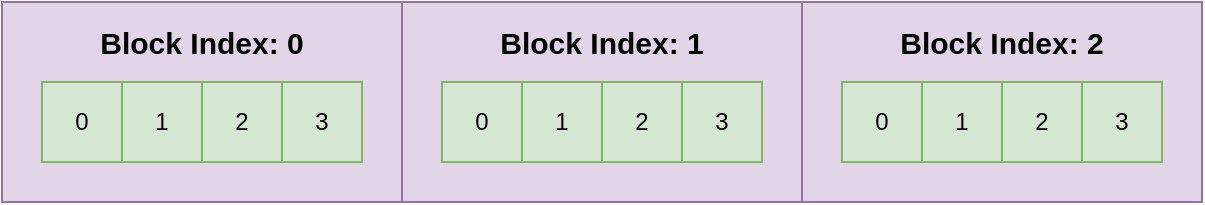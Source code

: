 <mxfile version="22.1.16" type="device" pages="4">
  <diagram id="oJ22q8Tk4nfC_N4XxOw8" name="一维线程">
    <mxGraphModel dx="1036" dy="615" grid="1" gridSize="10" guides="1" tooltips="1" connect="1" arrows="1" fold="1" page="1" pageScale="1" pageWidth="827" pageHeight="1169" math="0" shadow="0">
      <root>
        <mxCell id="0" />
        <mxCell id="1" parent="0" />
        <mxCell id="JLkhLpW_b3kCms5ns38A-5" value="" style="rounded=0;whiteSpace=wrap;html=1;fillColor=#e1d5e7;strokeColor=#9673a6;" parent="1" vertex="1">
          <mxGeometry x="100" y="160" width="200" height="100" as="geometry" />
        </mxCell>
        <mxCell id="JLkhLpW_b3kCms5ns38A-1" value="0" style="rounded=0;whiteSpace=wrap;html=1;fillColor=#d5e8d4;strokeColor=#82b366;" parent="1" vertex="1">
          <mxGeometry x="120" y="200" width="40" height="40" as="geometry" />
        </mxCell>
        <mxCell id="JLkhLpW_b3kCms5ns38A-2" value="1" style="rounded=0;whiteSpace=wrap;html=1;fillColor=#d5e8d4;strokeColor=#82b366;" parent="1" vertex="1">
          <mxGeometry x="160" y="200" width="40" height="40" as="geometry" />
        </mxCell>
        <mxCell id="JLkhLpW_b3kCms5ns38A-3" value="2" style="rounded=0;whiteSpace=wrap;html=1;fillColor=#d5e8d4;strokeColor=#82b366;" parent="1" vertex="1">
          <mxGeometry x="200" y="200" width="40" height="40" as="geometry" />
        </mxCell>
        <mxCell id="JLkhLpW_b3kCms5ns38A-4" value="3" style="rounded=0;whiteSpace=wrap;html=1;fillColor=#d5e8d4;strokeColor=#82b366;" parent="1" vertex="1">
          <mxGeometry x="240" y="200" width="40" height="40" as="geometry" />
        </mxCell>
        <mxCell id="JLkhLpW_b3kCms5ns38A-6" value="&lt;font style=&quot;font-size: 15px;&quot;&gt;&lt;b&gt;Block Index: 0&lt;/b&gt;&lt;/font&gt;" style="text;html=1;strokeColor=none;fillColor=none;align=center;verticalAlign=middle;whiteSpace=wrap;rounded=0;" parent="1" vertex="1">
          <mxGeometry x="100" y="160" width="200" height="40" as="geometry" />
        </mxCell>
        <mxCell id="JLkhLpW_b3kCms5ns38A-7" value="" style="rounded=0;whiteSpace=wrap;html=1;fillColor=#e1d5e7;strokeColor=#9673a6;" parent="1" vertex="1">
          <mxGeometry x="300" y="160" width="200" height="100" as="geometry" />
        </mxCell>
        <mxCell id="JLkhLpW_b3kCms5ns38A-8" value="0" style="rounded=0;whiteSpace=wrap;html=1;fillColor=#d5e8d4;strokeColor=#82b366;" parent="1" vertex="1">
          <mxGeometry x="320" y="200" width="40" height="40" as="geometry" />
        </mxCell>
        <mxCell id="JLkhLpW_b3kCms5ns38A-9" value="1" style="rounded=0;whiteSpace=wrap;html=1;fillColor=#d5e8d4;strokeColor=#82b366;" parent="1" vertex="1">
          <mxGeometry x="360" y="200" width="40" height="40" as="geometry" />
        </mxCell>
        <mxCell id="JLkhLpW_b3kCms5ns38A-10" value="2" style="rounded=0;whiteSpace=wrap;html=1;fillColor=#d5e8d4;strokeColor=#82b366;" parent="1" vertex="1">
          <mxGeometry x="400" y="200" width="40" height="40" as="geometry" />
        </mxCell>
        <mxCell id="JLkhLpW_b3kCms5ns38A-11" value="3" style="rounded=0;whiteSpace=wrap;html=1;fillColor=#d5e8d4;strokeColor=#82b366;" parent="1" vertex="1">
          <mxGeometry x="440" y="200" width="40" height="40" as="geometry" />
        </mxCell>
        <mxCell id="JLkhLpW_b3kCms5ns38A-12" value="&lt;font style=&quot;font-size: 15px;&quot;&gt;&lt;b&gt;Block Index: 1&lt;/b&gt;&lt;/font&gt;" style="text;html=1;strokeColor=none;fillColor=none;align=center;verticalAlign=middle;whiteSpace=wrap;rounded=0;" parent="1" vertex="1">
          <mxGeometry x="300" y="160" width="200" height="40" as="geometry" />
        </mxCell>
        <mxCell id="JLkhLpW_b3kCms5ns38A-13" value="" style="rounded=0;whiteSpace=wrap;html=1;fillColor=#e1d5e7;strokeColor=#9673a6;" parent="1" vertex="1">
          <mxGeometry x="500" y="160" width="200" height="100" as="geometry" />
        </mxCell>
        <mxCell id="JLkhLpW_b3kCms5ns38A-14" value="0" style="rounded=0;whiteSpace=wrap;html=1;fillColor=#d5e8d4;strokeColor=#82b366;" parent="1" vertex="1">
          <mxGeometry x="520" y="200" width="40" height="40" as="geometry" />
        </mxCell>
        <mxCell id="JLkhLpW_b3kCms5ns38A-15" value="1" style="rounded=0;whiteSpace=wrap;html=1;fillColor=#d5e8d4;strokeColor=#82b366;" parent="1" vertex="1">
          <mxGeometry x="560" y="200" width="40" height="40" as="geometry" />
        </mxCell>
        <mxCell id="JLkhLpW_b3kCms5ns38A-16" value="2" style="rounded=0;whiteSpace=wrap;html=1;fillColor=#d5e8d4;strokeColor=#82b366;" parent="1" vertex="1">
          <mxGeometry x="600" y="200" width="40" height="40" as="geometry" />
        </mxCell>
        <mxCell id="JLkhLpW_b3kCms5ns38A-17" value="3" style="rounded=0;whiteSpace=wrap;html=1;fillColor=#d5e8d4;strokeColor=#82b366;" parent="1" vertex="1">
          <mxGeometry x="640" y="200" width="40" height="40" as="geometry" />
        </mxCell>
        <mxCell id="JLkhLpW_b3kCms5ns38A-18" value="&lt;font style=&quot;font-size: 15px;&quot;&gt;&lt;b&gt;Block Index: 2&lt;/b&gt;&lt;/font&gt;" style="text;html=1;strokeColor=none;fillColor=none;align=center;verticalAlign=middle;whiteSpace=wrap;rounded=0;" parent="1" vertex="1">
          <mxGeometry x="500" y="160" width="200" height="40" as="geometry" />
        </mxCell>
      </root>
    </mxGraphModel>
  </diagram>
  <diagram name="二维线程" id="W0waNmXyzhUHbgSuzLne">
    <mxGraphModel dx="1036" dy="615" grid="1" gridSize="10" guides="1" tooltips="1" connect="1" arrows="1" fold="1" page="1" pageScale="1" pageWidth="827" pageHeight="1169" math="0" shadow="0">
      <root>
        <mxCell id="0" />
        <mxCell id="1" parent="0" />
        <mxCell id="5D7ktjM7iiwv5w3AojgJ-19" value="" style="rounded=0;whiteSpace=wrap;html=1;fillColor=#e1d5e7;strokeColor=#9673a6;" vertex="1" parent="1">
          <mxGeometry x="200" y="120" width="200" height="200" as="geometry" />
        </mxCell>
        <mxCell id="5D7ktjM7iiwv5w3AojgJ-8" value="(0, 0)" style="rounded=0;whiteSpace=wrap;html=1;fillColor=#d5e8d4;strokeColor=#82b366;" vertex="1" parent="1">
          <mxGeometry x="240" y="160" width="40" height="40" as="geometry" />
        </mxCell>
        <mxCell id="5D7ktjM7iiwv5w3AojgJ-9" value="(1, 0)" style="rounded=0;whiteSpace=wrap;html=1;fillColor=#d5e8d4;strokeColor=#82b366;" vertex="1" parent="1">
          <mxGeometry x="280" y="160" width="40" height="40" as="geometry" />
        </mxCell>
        <mxCell id="5D7ktjM7iiwv5w3AojgJ-12" value="(0, 1)" style="rounded=0;whiteSpace=wrap;html=1;fillColor=#d5e8d4;strokeColor=#82b366;" vertex="1" parent="1">
          <mxGeometry x="240" y="200" width="40" height="40" as="geometry" />
        </mxCell>
        <mxCell id="5D7ktjM7iiwv5w3AojgJ-13" value="(1, 1)" style="rounded=0;whiteSpace=wrap;html=1;fillColor=#d5e8d4;strokeColor=#82b366;" vertex="1" parent="1">
          <mxGeometry x="280" y="200" width="40" height="40" as="geometry" />
        </mxCell>
        <mxCell id="5D7ktjM7iiwv5w3AojgJ-14" value="(0, 2)" style="rounded=0;whiteSpace=wrap;html=1;fillColor=#d5e8d4;strokeColor=#82b366;" vertex="1" parent="1">
          <mxGeometry x="240" y="240" width="40" height="40" as="geometry" />
        </mxCell>
        <mxCell id="5D7ktjM7iiwv5w3AojgJ-15" value="(1, 2)" style="rounded=0;whiteSpace=wrap;html=1;fillColor=#d5e8d4;strokeColor=#82b366;" vertex="1" parent="1">
          <mxGeometry x="280" y="240" width="40" height="40" as="geometry" />
        </mxCell>
        <mxCell id="5D7ktjM7iiwv5w3AojgJ-16" value="(2, 0)" style="whiteSpace=wrap;html=1;aspect=fixed;fillColor=#d5e8d4;strokeColor=#82b366;" vertex="1" parent="1">
          <mxGeometry x="320" y="160" width="40" height="40" as="geometry" />
        </mxCell>
        <mxCell id="5D7ktjM7iiwv5w3AojgJ-17" value="(2, 1)" style="whiteSpace=wrap;html=1;aspect=fixed;fillColor=#d5e8d4;strokeColor=#82b366;" vertex="1" parent="1">
          <mxGeometry x="320" y="200" width="40" height="40" as="geometry" />
        </mxCell>
        <mxCell id="5D7ktjM7iiwv5w3AojgJ-18" value="(2, 2)" style="whiteSpace=wrap;html=1;aspect=fixed;fillColor=#d5e8d4;strokeColor=#82b366;" vertex="1" parent="1">
          <mxGeometry x="320" y="240" width="40" height="40" as="geometry" />
        </mxCell>
        <mxCell id="5D7ktjM7iiwv5w3AojgJ-51" value="&lt;b&gt;&lt;font style=&quot;font-size: 15px;&quot;&gt;Block Index: (0, 0)&lt;/font&gt;&lt;/b&gt;" style="text;html=1;strokeColor=none;fillColor=none;align=center;verticalAlign=middle;whiteSpace=wrap;rounded=0;" vertex="1" parent="1">
          <mxGeometry x="200" y="120" width="200" height="40" as="geometry" />
        </mxCell>
        <mxCell id="5D7ktjM7iiwv5w3AojgJ-52" value="" style="rounded=0;whiteSpace=wrap;html=1;fillColor=#e1d5e7;strokeColor=#9673a6;" vertex="1" parent="1">
          <mxGeometry x="400" y="120" width="200" height="200" as="geometry" />
        </mxCell>
        <mxCell id="5D7ktjM7iiwv5w3AojgJ-53" value="(0, 0)" style="rounded=0;whiteSpace=wrap;html=1;fillColor=#d5e8d4;strokeColor=#82b366;" vertex="1" parent="1">
          <mxGeometry x="440" y="160" width="40" height="40" as="geometry" />
        </mxCell>
        <mxCell id="5D7ktjM7iiwv5w3AojgJ-54" value="(1, 0)" style="rounded=0;whiteSpace=wrap;html=1;fillColor=#d5e8d4;strokeColor=#82b366;" vertex="1" parent="1">
          <mxGeometry x="480" y="160" width="40" height="40" as="geometry" />
        </mxCell>
        <mxCell id="5D7ktjM7iiwv5w3AojgJ-55" value="(0, 1)" style="rounded=0;whiteSpace=wrap;html=1;fillColor=#d5e8d4;strokeColor=#82b366;" vertex="1" parent="1">
          <mxGeometry x="440" y="200" width="40" height="40" as="geometry" />
        </mxCell>
        <mxCell id="5D7ktjM7iiwv5w3AojgJ-56" value="(1, 1)" style="rounded=0;whiteSpace=wrap;html=1;fillColor=#d5e8d4;strokeColor=#82b366;" vertex="1" parent="1">
          <mxGeometry x="480" y="200" width="40" height="40" as="geometry" />
        </mxCell>
        <mxCell id="5D7ktjM7iiwv5w3AojgJ-57" value="(0, 2)" style="rounded=0;whiteSpace=wrap;html=1;fillColor=#d5e8d4;strokeColor=#82b366;" vertex="1" parent="1">
          <mxGeometry x="440" y="240" width="40" height="40" as="geometry" />
        </mxCell>
        <mxCell id="5D7ktjM7iiwv5w3AojgJ-58" value="(1, 2)" style="rounded=0;whiteSpace=wrap;html=1;fillColor=#d5e8d4;strokeColor=#82b366;" vertex="1" parent="1">
          <mxGeometry x="480" y="240" width="40" height="40" as="geometry" />
        </mxCell>
        <mxCell id="5D7ktjM7iiwv5w3AojgJ-59" value="(2, 0)" style="whiteSpace=wrap;html=1;aspect=fixed;fillColor=#d5e8d4;strokeColor=#82b366;" vertex="1" parent="1">
          <mxGeometry x="520" y="160" width="40" height="40" as="geometry" />
        </mxCell>
        <mxCell id="5D7ktjM7iiwv5w3AojgJ-60" value="(2, 1)" style="whiteSpace=wrap;html=1;aspect=fixed;fillColor=#d5e8d4;strokeColor=#82b366;" vertex="1" parent="1">
          <mxGeometry x="520" y="200" width="40" height="40" as="geometry" />
        </mxCell>
        <mxCell id="5D7ktjM7iiwv5w3AojgJ-61" value="(2, 2)" style="whiteSpace=wrap;html=1;aspect=fixed;fillColor=#d5e8d4;strokeColor=#82b366;" vertex="1" parent="1">
          <mxGeometry x="520" y="240" width="40" height="40" as="geometry" />
        </mxCell>
        <mxCell id="5D7ktjM7iiwv5w3AojgJ-62" value="&lt;b&gt;&lt;font style=&quot;font-size: 15px;&quot;&gt;Block Index: (1, 0)&lt;/font&gt;&lt;/b&gt;" style="text;html=1;strokeColor=none;fillColor=none;align=center;verticalAlign=middle;whiteSpace=wrap;rounded=0;" vertex="1" parent="1">
          <mxGeometry x="400" y="120" width="200" height="40" as="geometry" />
        </mxCell>
        <mxCell id="5D7ktjM7iiwv5w3AojgJ-63" value="" style="rounded=0;whiteSpace=wrap;html=1;fillColor=#e1d5e7;strokeColor=#9673a6;" vertex="1" parent="1">
          <mxGeometry x="200" y="320" width="200" height="200" as="geometry" />
        </mxCell>
        <mxCell id="5D7ktjM7iiwv5w3AojgJ-64" value="(0, 0)" style="rounded=0;whiteSpace=wrap;html=1;fillColor=#d5e8d4;strokeColor=#82b366;" vertex="1" parent="1">
          <mxGeometry x="240" y="360" width="40" height="40" as="geometry" />
        </mxCell>
        <mxCell id="5D7ktjM7iiwv5w3AojgJ-65" value="(1, 0)" style="rounded=0;whiteSpace=wrap;html=1;fillColor=#d5e8d4;strokeColor=#82b366;" vertex="1" parent="1">
          <mxGeometry x="280" y="360" width="40" height="40" as="geometry" />
        </mxCell>
        <mxCell id="5D7ktjM7iiwv5w3AojgJ-66" value="(0, 1)" style="rounded=0;whiteSpace=wrap;html=1;fillColor=#d5e8d4;strokeColor=#82b366;" vertex="1" parent="1">
          <mxGeometry x="240" y="400" width="40" height="40" as="geometry" />
        </mxCell>
        <mxCell id="5D7ktjM7iiwv5w3AojgJ-67" value="(1, 1)" style="rounded=0;whiteSpace=wrap;html=1;fillColor=#d5e8d4;strokeColor=#82b366;" vertex="1" parent="1">
          <mxGeometry x="280" y="400" width="40" height="40" as="geometry" />
        </mxCell>
        <mxCell id="5D7ktjM7iiwv5w3AojgJ-68" value="(0, 2)" style="rounded=0;whiteSpace=wrap;html=1;fillColor=#d5e8d4;strokeColor=#82b366;" vertex="1" parent="1">
          <mxGeometry x="240" y="440" width="40" height="40" as="geometry" />
        </mxCell>
        <mxCell id="5D7ktjM7iiwv5w3AojgJ-69" value="(1, 2)" style="rounded=0;whiteSpace=wrap;html=1;fillColor=#d5e8d4;strokeColor=#82b366;" vertex="1" parent="1">
          <mxGeometry x="280" y="440" width="40" height="40" as="geometry" />
        </mxCell>
        <mxCell id="5D7ktjM7iiwv5w3AojgJ-70" value="(2, 0)" style="whiteSpace=wrap;html=1;aspect=fixed;fillColor=#d5e8d4;strokeColor=#82b366;" vertex="1" parent="1">
          <mxGeometry x="320" y="360" width="40" height="40" as="geometry" />
        </mxCell>
        <mxCell id="5D7ktjM7iiwv5w3AojgJ-71" value="(2, 1)" style="whiteSpace=wrap;html=1;aspect=fixed;fillColor=#d5e8d4;strokeColor=#82b366;" vertex="1" parent="1">
          <mxGeometry x="320" y="400" width="40" height="40" as="geometry" />
        </mxCell>
        <mxCell id="5D7ktjM7iiwv5w3AojgJ-72" value="(2, 2)" style="whiteSpace=wrap;html=1;aspect=fixed;fillColor=#d5e8d4;strokeColor=#82b366;" vertex="1" parent="1">
          <mxGeometry x="320" y="440" width="40" height="40" as="geometry" />
        </mxCell>
        <mxCell id="5D7ktjM7iiwv5w3AojgJ-73" value="&lt;b&gt;&lt;font style=&quot;font-size: 15px;&quot;&gt;Block Index: (0, 1)&lt;/font&gt;&lt;/b&gt;" style="text;html=1;strokeColor=none;fillColor=none;align=center;verticalAlign=middle;whiteSpace=wrap;rounded=0;" vertex="1" parent="1">
          <mxGeometry x="200" y="320" width="200" height="40" as="geometry" />
        </mxCell>
        <mxCell id="5D7ktjM7iiwv5w3AojgJ-74" value="" style="rounded=0;whiteSpace=wrap;html=1;fillColor=#e1d5e7;strokeColor=#9673a6;" vertex="1" parent="1">
          <mxGeometry x="400" y="320" width="200" height="200" as="geometry" />
        </mxCell>
        <mxCell id="5D7ktjM7iiwv5w3AojgJ-75" value="(0, 0)" style="rounded=0;whiteSpace=wrap;html=1;fillColor=#d5e8d4;strokeColor=#82b366;" vertex="1" parent="1">
          <mxGeometry x="440" y="360" width="40" height="40" as="geometry" />
        </mxCell>
        <mxCell id="5D7ktjM7iiwv5w3AojgJ-76" value="(1, 0)" style="rounded=0;whiteSpace=wrap;html=1;fillColor=#d5e8d4;strokeColor=#82b366;" vertex="1" parent="1">
          <mxGeometry x="480" y="360" width="40" height="40" as="geometry" />
        </mxCell>
        <mxCell id="5D7ktjM7iiwv5w3AojgJ-77" value="(0, 1)" style="rounded=0;whiteSpace=wrap;html=1;fillColor=#d5e8d4;strokeColor=#82b366;" vertex="1" parent="1">
          <mxGeometry x="440" y="400" width="40" height="40" as="geometry" />
        </mxCell>
        <mxCell id="5D7ktjM7iiwv5w3AojgJ-78" value="(1, 1)" style="rounded=0;whiteSpace=wrap;html=1;fillColor=#d5e8d4;strokeColor=#82b366;" vertex="1" parent="1">
          <mxGeometry x="480" y="400" width="40" height="40" as="geometry" />
        </mxCell>
        <mxCell id="5D7ktjM7iiwv5w3AojgJ-79" value="(0, 2)" style="rounded=0;whiteSpace=wrap;html=1;fillColor=#d5e8d4;strokeColor=#82b366;" vertex="1" parent="1">
          <mxGeometry x="440" y="440" width="40" height="40" as="geometry" />
        </mxCell>
        <mxCell id="5D7ktjM7iiwv5w3AojgJ-80" value="(1, 2)" style="rounded=0;whiteSpace=wrap;html=1;fillColor=#d5e8d4;strokeColor=#82b366;" vertex="1" parent="1">
          <mxGeometry x="480" y="440" width="40" height="40" as="geometry" />
        </mxCell>
        <mxCell id="5D7ktjM7iiwv5w3AojgJ-81" value="(2, 0)" style="whiteSpace=wrap;html=1;aspect=fixed;fillColor=#d5e8d4;strokeColor=#82b366;" vertex="1" parent="1">
          <mxGeometry x="520" y="360" width="40" height="40" as="geometry" />
        </mxCell>
        <mxCell id="5D7ktjM7iiwv5w3AojgJ-82" value="(2, 1)" style="whiteSpace=wrap;html=1;aspect=fixed;fillColor=#d5e8d4;strokeColor=#82b366;" vertex="1" parent="1">
          <mxGeometry x="520" y="400" width="40" height="40" as="geometry" />
        </mxCell>
        <mxCell id="5D7ktjM7iiwv5w3AojgJ-83" value="(2, 2)" style="whiteSpace=wrap;html=1;aspect=fixed;fillColor=#d5e8d4;strokeColor=#82b366;" vertex="1" parent="1">
          <mxGeometry x="520" y="440" width="40" height="40" as="geometry" />
        </mxCell>
        <mxCell id="5D7ktjM7iiwv5w3AojgJ-84" value="&lt;b&gt;&lt;font style=&quot;font-size: 15px;&quot;&gt;Block Index: (1, 1)&lt;/font&gt;&lt;/b&gt;" style="text;html=1;strokeColor=none;fillColor=none;align=center;verticalAlign=middle;whiteSpace=wrap;rounded=0;" vertex="1" parent="1">
          <mxGeometry x="400" y="320" width="200" height="40" as="geometry" />
        </mxCell>
      </root>
    </mxGraphModel>
  </diagram>
  <diagram id="jL2M4Hh1Jo3NzFTrZdnx" name="内存架构示意图">
    <mxGraphModel dx="1036" dy="615" grid="1" gridSize="10" guides="1" tooltips="1" connect="1" arrows="1" fold="1" page="1" pageScale="1" pageWidth="827" pageHeight="1169" math="0" shadow="0">
      <root>
        <mxCell id="0" />
        <mxCell id="1" parent="0" />
        <mxCell id="sXbiqdiDY0dJo3krtCJo-306" style="edgeStyle=orthogonalEdgeStyle;rounded=0;orthogonalLoop=1;jettySize=auto;html=1;exitX=0;exitY=0.25;exitDx=0;exitDy=0;entryX=1;entryY=0.5;entryDx=0;entryDy=0;" edge="1" parent="1">
          <mxGeometry relative="1" as="geometry">
            <mxPoint x="560" y="120" as="sourcePoint" />
            <mxPoint x="480" y="120" as="targetPoint" />
          </mxGeometry>
        </mxCell>
        <mxCell id="sXbiqdiDY0dJo3krtCJo-300" value="" style="rounded=0;whiteSpace=wrap;html=1;fillColor=#fff2cc;strokeColor=#d6b656;" vertex="1" parent="1">
          <mxGeometry x="560" y="40" width="240" height="400" as="geometry" />
        </mxCell>
        <mxCell id="sXbiqdiDY0dJo3krtCJo-305" style="edgeStyle=orthogonalEdgeStyle;rounded=0;orthogonalLoop=1;jettySize=auto;html=1;exitX=1;exitY=0.25;exitDx=0;exitDy=0;" edge="1" parent="1">
          <mxGeometry relative="1" as="geometry">
            <mxPoint x="320" y="119.43" as="sourcePoint" />
            <mxPoint x="400" y="119.43" as="targetPoint" />
          </mxGeometry>
        </mxCell>
        <mxCell id="sXbiqdiDY0dJo3krtCJo-121" value="" style="rounded=0;whiteSpace=wrap;html=1;fillColor=#fff2cc;strokeColor=#d6b656;" vertex="1" parent="1">
          <mxGeometry x="80" y="40" width="240" height="400" as="geometry" />
        </mxCell>
        <mxCell id="sXbiqdiDY0dJo3krtCJo-91" style="edgeStyle=orthogonalEdgeStyle;rounded=0;orthogonalLoop=1;jettySize=auto;html=1;exitX=0.25;exitY=0;exitDx=0;exitDy=0;entryX=0.25;entryY=1;entryDx=0;entryDy=0;" edge="1" parent="1" source="sXbiqdiDY0dJo3krtCJo-1" target="sXbiqdiDY0dJo3krtCJo-2">
          <mxGeometry relative="1" as="geometry" />
        </mxCell>
        <mxCell id="sXbiqdiDY0dJo3krtCJo-99" style="edgeStyle=orthogonalEdgeStyle;rounded=0;orthogonalLoop=1;jettySize=auto;html=1;exitX=0.25;exitY=1;exitDx=0;exitDy=0;entryX=0.25;entryY=0;entryDx=0;entryDy=0;" edge="1" parent="1" source="sXbiqdiDY0dJo3krtCJo-1" target="sXbiqdiDY0dJo3krtCJo-3">
          <mxGeometry relative="1" as="geometry" />
        </mxCell>
        <mxCell id="sXbiqdiDY0dJo3krtCJo-1" value="&lt;font style=&quot;font-size: 9px;&quot;&gt;线程&lt;br&gt;thread&lt;/font&gt;" style="rounded=0;whiteSpace=wrap;html=1;fillColor=#d5e8d4;strokeColor=#82b366;" vertex="1" parent="1">
          <mxGeometry x="230" y="120" width="60" height="40" as="geometry" />
        </mxCell>
        <mxCell id="sXbiqdiDY0dJo3krtCJo-90" style="edgeStyle=orthogonalEdgeStyle;rounded=0;orthogonalLoop=1;jettySize=auto;html=1;exitX=0.75;exitY=1;exitDx=0;exitDy=0;entryX=0.75;entryY=0;entryDx=0;entryDy=0;" edge="1" parent="1" source="sXbiqdiDY0dJo3krtCJo-2" target="sXbiqdiDY0dJo3krtCJo-1">
          <mxGeometry relative="1" as="geometry" />
        </mxCell>
        <mxCell id="sXbiqdiDY0dJo3krtCJo-2" value="&lt;font style=&quot;font-size: 9px;&quot;&gt;局部内存&lt;br&gt;local memory&lt;/font&gt;" style="rounded=1;whiteSpace=wrap;html=1;fillColor=#e1d5e7;strokeColor=#9673a6;" vertex="1" parent="1">
          <mxGeometry x="230" y="60" width="60" height="40" as="geometry" />
        </mxCell>
        <mxCell id="sXbiqdiDY0dJo3krtCJo-97" style="edgeStyle=orthogonalEdgeStyle;rounded=0;orthogonalLoop=1;jettySize=auto;html=1;exitX=0.75;exitY=0;exitDx=0;exitDy=0;entryX=0.75;entryY=1;entryDx=0;entryDy=0;" edge="1" parent="1" source="sXbiqdiDY0dJo3krtCJo-3" target="sXbiqdiDY0dJo3krtCJo-1">
          <mxGeometry relative="1" as="geometry" />
        </mxCell>
        <mxCell id="sXbiqdiDY0dJo3krtCJo-3" value="&lt;font style=&quot;font-size: 9px;&quot;&gt;寄存器内存&lt;br&gt;register&lt;/font&gt;" style="rounded=1;whiteSpace=wrap;html=1;fillColor=#e1d5e7;strokeColor=#9673a6;" vertex="1" parent="1">
          <mxGeometry x="230" y="180" width="60" height="40" as="geometry" />
        </mxCell>
        <mxCell id="sXbiqdiDY0dJo3krtCJo-114" style="rounded=0;orthogonalLoop=1;jettySize=auto;html=1;entryX=0;entryY=0.75;entryDx=0;entryDy=0;exitX=1;exitY=0.265;exitDx=0;exitDy=0;exitPerimeter=0;" edge="1" parent="1" source="sXbiqdiDY0dJo3krtCJo-85" target="sXbiqdiDY0dJo3krtCJo-1">
          <mxGeometry relative="1" as="geometry">
            <mxPoint x="160" y="150" as="sourcePoint" />
          </mxGeometry>
        </mxCell>
        <mxCell id="sXbiqdiDY0dJo3krtCJo-85" value="&lt;font style=&quot;font-size: 9px;&quot;&gt;共享内存&lt;br&gt;shared memory&lt;/font&gt;" style="rounded=1;whiteSpace=wrap;html=1;fillColor=#e1d5e7;strokeColor=#9673a6;" vertex="1" parent="1">
          <mxGeometry x="110" y="60" width="50" height="340" as="geometry" />
        </mxCell>
        <mxCell id="sXbiqdiDY0dJo3krtCJo-94" value="&lt;font style=&quot;font-size: 9px;&quot;&gt;read&lt;/font&gt;" style="text;html=1;strokeColor=none;fillColor=none;align=center;verticalAlign=middle;whiteSpace=wrap;rounded=0;" vertex="1" parent="1">
          <mxGeometry x="270" y="100" width="40" height="20" as="geometry" />
        </mxCell>
        <mxCell id="sXbiqdiDY0dJo3krtCJo-95" value="&lt;font style=&quot;font-size: 9px;&quot;&gt;write&lt;/font&gt;" style="text;html=1;strokeColor=none;fillColor=none;align=center;verticalAlign=middle;whiteSpace=wrap;rounded=0;" vertex="1" parent="1">
          <mxGeometry x="210" y="100" width="40" height="20" as="geometry" />
        </mxCell>
        <mxCell id="sXbiqdiDY0dJo3krtCJo-98" value="&lt;font style=&quot;font-size: 9px;&quot;&gt;read&lt;/font&gt;" style="text;html=1;strokeColor=none;fillColor=none;align=center;verticalAlign=middle;whiteSpace=wrap;rounded=0;" vertex="1" parent="1">
          <mxGeometry x="270" y="160" width="40" height="20" as="geometry" />
        </mxCell>
        <mxCell id="sXbiqdiDY0dJo3krtCJo-100" value="&lt;font style=&quot;font-size: 9px;&quot;&gt;write&lt;/font&gt;" style="text;html=1;strokeColor=none;fillColor=none;align=center;verticalAlign=middle;whiteSpace=wrap;rounded=0;" vertex="1" parent="1">
          <mxGeometry x="210" y="160" width="40" height="20" as="geometry" />
        </mxCell>
        <mxCell id="sXbiqdiDY0dJo3krtCJo-101" style="edgeStyle=orthogonalEdgeStyle;rounded=0;orthogonalLoop=1;jettySize=auto;html=1;exitX=0.25;exitY=0;exitDx=0;exitDy=0;entryX=0.25;entryY=1;entryDx=0;entryDy=0;" edge="1" parent="1" source="sXbiqdiDY0dJo3krtCJo-103" target="sXbiqdiDY0dJo3krtCJo-105">
          <mxGeometry relative="1" as="geometry" />
        </mxCell>
        <mxCell id="sXbiqdiDY0dJo3krtCJo-102" style="edgeStyle=orthogonalEdgeStyle;rounded=0;orthogonalLoop=1;jettySize=auto;html=1;exitX=0.25;exitY=1;exitDx=0;exitDy=0;entryX=0.25;entryY=0;entryDx=0;entryDy=0;" edge="1" parent="1" source="sXbiqdiDY0dJo3krtCJo-103" target="sXbiqdiDY0dJo3krtCJo-107">
          <mxGeometry relative="1" as="geometry" />
        </mxCell>
        <mxCell id="sXbiqdiDY0dJo3krtCJo-103" value="&lt;font style=&quot;font-size: 9px;&quot;&gt;线程&lt;br&gt;thread&lt;/font&gt;" style="rounded=0;whiteSpace=wrap;html=1;fillColor=#d5e8d4;strokeColor=#82b366;" vertex="1" parent="1">
          <mxGeometry x="230" y="300" width="60" height="40" as="geometry" />
        </mxCell>
        <mxCell id="sXbiqdiDY0dJo3krtCJo-104" style="edgeStyle=orthogonalEdgeStyle;rounded=0;orthogonalLoop=1;jettySize=auto;html=1;exitX=0.75;exitY=1;exitDx=0;exitDy=0;entryX=0.75;entryY=0;entryDx=0;entryDy=0;" edge="1" parent="1" source="sXbiqdiDY0dJo3krtCJo-105" target="sXbiqdiDY0dJo3krtCJo-103">
          <mxGeometry relative="1" as="geometry" />
        </mxCell>
        <mxCell id="sXbiqdiDY0dJo3krtCJo-105" value="&lt;font style=&quot;font-size: 9px;&quot;&gt;局部内存&lt;br&gt;local memory&lt;/font&gt;" style="rounded=1;whiteSpace=wrap;html=1;fillColor=#e1d5e7;strokeColor=#9673a6;" vertex="1" parent="1">
          <mxGeometry x="230" y="240" width="60" height="40" as="geometry" />
        </mxCell>
        <mxCell id="sXbiqdiDY0dJo3krtCJo-106" style="edgeStyle=orthogonalEdgeStyle;rounded=0;orthogonalLoop=1;jettySize=auto;html=1;exitX=0.75;exitY=0;exitDx=0;exitDy=0;entryX=0.75;entryY=1;entryDx=0;entryDy=0;" edge="1" parent="1" source="sXbiqdiDY0dJo3krtCJo-107" target="sXbiqdiDY0dJo3krtCJo-103">
          <mxGeometry relative="1" as="geometry" />
        </mxCell>
        <mxCell id="sXbiqdiDY0dJo3krtCJo-107" value="&lt;font style=&quot;font-size: 9px;&quot;&gt;寄存器内存&lt;br&gt;register&lt;/font&gt;" style="rounded=1;whiteSpace=wrap;html=1;fillColor=#e1d5e7;strokeColor=#9673a6;" vertex="1" parent="1">
          <mxGeometry x="230" y="360" width="60" height="40" as="geometry" />
        </mxCell>
        <mxCell id="sXbiqdiDY0dJo3krtCJo-108" value="&lt;font style=&quot;font-size: 9px;&quot;&gt;read&lt;/font&gt;" style="text;html=1;strokeColor=none;fillColor=none;align=center;verticalAlign=middle;whiteSpace=wrap;rounded=0;" vertex="1" parent="1">
          <mxGeometry x="270" y="280" width="40" height="20" as="geometry" />
        </mxCell>
        <mxCell id="sXbiqdiDY0dJo3krtCJo-109" value="&lt;font style=&quot;font-size: 9px;&quot;&gt;write&lt;/font&gt;" style="text;html=1;strokeColor=none;fillColor=none;align=center;verticalAlign=middle;whiteSpace=wrap;rounded=0;" vertex="1" parent="1">
          <mxGeometry x="210" y="280" width="40" height="20" as="geometry" />
        </mxCell>
        <mxCell id="sXbiqdiDY0dJo3krtCJo-110" value="&lt;font style=&quot;font-size: 9px;&quot;&gt;read&lt;/font&gt;" style="text;html=1;strokeColor=none;fillColor=none;align=center;verticalAlign=middle;whiteSpace=wrap;rounded=0;" vertex="1" parent="1">
          <mxGeometry x="270" y="340" width="40" height="20" as="geometry" />
        </mxCell>
        <mxCell id="sXbiqdiDY0dJo3krtCJo-111" value="&lt;font style=&quot;font-size: 9px;&quot;&gt;write&lt;/font&gt;" style="text;html=1;strokeColor=none;fillColor=none;align=center;verticalAlign=middle;whiteSpace=wrap;rounded=0;" vertex="1" parent="1">
          <mxGeometry x="210" y="340" width="40" height="20" as="geometry" />
        </mxCell>
        <mxCell id="sXbiqdiDY0dJo3krtCJo-113" style="rounded=0;orthogonalLoop=1;jettySize=auto;html=1;exitX=0;exitY=0.25;exitDx=0;exitDy=0;entryX=1.015;entryY=0.204;entryDx=0;entryDy=0;entryPerimeter=0;" edge="1" parent="1" source="sXbiqdiDY0dJo3krtCJo-1" target="sXbiqdiDY0dJo3krtCJo-85">
          <mxGeometry relative="1" as="geometry" />
        </mxCell>
        <mxCell id="sXbiqdiDY0dJo3krtCJo-115" value="&lt;font style=&quot;font-size: 9px;&quot;&gt;read&lt;/font&gt;" style="text;html=1;strokeColor=none;fillColor=none;align=center;verticalAlign=middle;whiteSpace=wrap;rounded=0;" vertex="1" parent="1">
          <mxGeometry x="170" y="143" width="40" height="20" as="geometry" />
        </mxCell>
        <mxCell id="sXbiqdiDY0dJo3krtCJo-116" value="&lt;font style=&quot;font-size: 9px;&quot;&gt;write&lt;/font&gt;" style="text;html=1;strokeColor=none;fillColor=none;align=center;verticalAlign=middle;whiteSpace=wrap;rounded=0;" vertex="1" parent="1">
          <mxGeometry x="170" y="114" width="40" height="20" as="geometry" />
        </mxCell>
        <mxCell id="sXbiqdiDY0dJo3krtCJo-117" style="rounded=0;orthogonalLoop=1;jettySize=auto;html=1;entryX=0;entryY=0.75;entryDx=0;entryDy=0;exitX=1;exitY=0.265;exitDx=0;exitDy=0;exitPerimeter=0;" edge="1" parent="1">
          <mxGeometry relative="1" as="geometry">
            <mxPoint x="160" y="327" as="sourcePoint" />
            <mxPoint x="230" y="327" as="targetPoint" />
          </mxGeometry>
        </mxCell>
        <mxCell id="sXbiqdiDY0dJo3krtCJo-118" style="rounded=0;orthogonalLoop=1;jettySize=auto;html=1;exitX=0;exitY=0.25;exitDx=0;exitDy=0;entryX=1.015;entryY=0.204;entryDx=0;entryDy=0;entryPerimeter=0;" edge="1" parent="1">
          <mxGeometry relative="1" as="geometry">
            <mxPoint x="230" y="307" as="sourcePoint" />
            <mxPoint x="161" y="306" as="targetPoint" />
          </mxGeometry>
        </mxCell>
        <mxCell id="sXbiqdiDY0dJo3krtCJo-119" value="&lt;font style=&quot;font-size: 9px;&quot;&gt;read&lt;/font&gt;" style="text;html=1;strokeColor=none;fillColor=none;align=center;verticalAlign=middle;whiteSpace=wrap;rounded=0;" vertex="1" parent="1">
          <mxGeometry x="170" y="320" width="40" height="20" as="geometry" />
        </mxCell>
        <mxCell id="sXbiqdiDY0dJo3krtCJo-120" value="&lt;font style=&quot;font-size: 9px;&quot;&gt;write&lt;/font&gt;" style="text;html=1;strokeColor=none;fillColor=none;align=center;verticalAlign=middle;whiteSpace=wrap;rounded=0;" vertex="1" parent="1">
          <mxGeometry x="170" y="291" width="40" height="20" as="geometry" />
        </mxCell>
        <mxCell id="sXbiqdiDY0dJo3krtCJo-122" value="&lt;font style=&quot;font-size: 9px;&quot;&gt;线程块&lt;br&gt;block&lt;/font&gt;" style="text;html=1;strokeColor=none;fillColor=none;align=center;verticalAlign=middle;whiteSpace=wrap;rounded=0;" vertex="1" parent="1">
          <mxGeometry x="80" y="410" width="60" height="30" as="geometry" />
        </mxCell>
        <mxCell id="sXbiqdiDY0dJo3krtCJo-199" value="&lt;font style=&quot;font-size: 9px;&quot;&gt;全局内存&lt;br&gt;global memory&lt;/font&gt;" style="rounded=1;whiteSpace=wrap;html=1;fillColor=#e1d5e7;strokeColor=#9673a6;" vertex="1" parent="1">
          <mxGeometry x="400" y="80" width="80" height="120" as="geometry" />
        </mxCell>
        <mxCell id="sXbiqdiDY0dJo3krtCJo-283" style="edgeStyle=orthogonalEdgeStyle;rounded=0;orthogonalLoop=1;jettySize=auto;html=1;exitX=0.75;exitY=0;exitDx=0;exitDy=0;entryX=0.75;entryY=1;entryDx=0;entryDy=0;" edge="1" parent="1" source="sXbiqdiDY0dJo3krtCJo-275" target="sXbiqdiDY0dJo3krtCJo-277">
          <mxGeometry relative="1" as="geometry" />
        </mxCell>
        <mxCell id="sXbiqdiDY0dJo3krtCJo-285" style="edgeStyle=orthogonalEdgeStyle;rounded=0;orthogonalLoop=1;jettySize=auto;html=1;exitX=0.75;exitY=1;exitDx=0;exitDy=0;entryX=0.75;entryY=0;entryDx=0;entryDy=0;" edge="1" parent="1" source="sXbiqdiDY0dJo3krtCJo-275" target="sXbiqdiDY0dJo3krtCJo-278">
          <mxGeometry relative="1" as="geometry" />
        </mxCell>
        <mxCell id="sXbiqdiDY0dJo3krtCJo-275" value="&lt;font style=&quot;font-size: 9px;&quot;&gt;线程&lt;br&gt;thread&lt;/font&gt;" style="rounded=0;whiteSpace=wrap;html=1;fillColor=#d5e8d4;strokeColor=#82b366;" vertex="1" parent="1">
          <mxGeometry x="590" y="120" width="60" height="40" as="geometry" />
        </mxCell>
        <mxCell id="sXbiqdiDY0dJo3krtCJo-287" style="edgeStyle=orthogonalEdgeStyle;rounded=0;orthogonalLoop=1;jettySize=auto;html=1;exitX=0.75;exitY=0;exitDx=0;exitDy=0;entryX=0.75;entryY=1;entryDx=0;entryDy=0;" edge="1" parent="1" source="sXbiqdiDY0dJo3krtCJo-276" target="sXbiqdiDY0dJo3krtCJo-279">
          <mxGeometry relative="1" as="geometry" />
        </mxCell>
        <mxCell id="sXbiqdiDY0dJo3krtCJo-289" style="edgeStyle=orthogonalEdgeStyle;rounded=0;orthogonalLoop=1;jettySize=auto;html=1;exitX=0.75;exitY=1;exitDx=0;exitDy=0;entryX=0.75;entryY=0;entryDx=0;entryDy=0;" edge="1" parent="1" source="sXbiqdiDY0dJo3krtCJo-276" target="sXbiqdiDY0dJo3krtCJo-280">
          <mxGeometry relative="1" as="geometry" />
        </mxCell>
        <mxCell id="sXbiqdiDY0dJo3krtCJo-276" value="&lt;font style=&quot;font-size: 9px;&quot;&gt;线程&lt;br&gt;thread&lt;/font&gt;" style="rounded=0;whiteSpace=wrap;html=1;fillColor=#d5e8d4;strokeColor=#82b366;" vertex="1" parent="1">
          <mxGeometry x="590" y="300" width="60" height="40" as="geometry" />
        </mxCell>
        <mxCell id="sXbiqdiDY0dJo3krtCJo-282" style="edgeStyle=orthogonalEdgeStyle;rounded=0;orthogonalLoop=1;jettySize=auto;html=1;exitX=0.25;exitY=1;exitDx=0;exitDy=0;entryX=0.25;entryY=0;entryDx=0;entryDy=0;" edge="1" parent="1" source="sXbiqdiDY0dJo3krtCJo-277" target="sXbiqdiDY0dJo3krtCJo-275">
          <mxGeometry relative="1" as="geometry" />
        </mxCell>
        <mxCell id="sXbiqdiDY0dJo3krtCJo-277" value="&lt;font style=&quot;font-size: 9px;&quot;&gt;局部内存&lt;br&gt;local memory&lt;/font&gt;" style="rounded=1;whiteSpace=wrap;html=1;fillColor=#e1d5e7;strokeColor=#9673a6;" vertex="1" parent="1">
          <mxGeometry x="590" y="60" width="60" height="40" as="geometry" />
        </mxCell>
        <mxCell id="sXbiqdiDY0dJo3krtCJo-284" style="edgeStyle=orthogonalEdgeStyle;rounded=0;orthogonalLoop=1;jettySize=auto;html=1;exitX=0.25;exitY=0;exitDx=0;exitDy=0;entryX=0.25;entryY=1;entryDx=0;entryDy=0;" edge="1" parent="1" source="sXbiqdiDY0dJo3krtCJo-278" target="sXbiqdiDY0dJo3krtCJo-275">
          <mxGeometry relative="1" as="geometry" />
        </mxCell>
        <mxCell id="sXbiqdiDY0dJo3krtCJo-278" value="&lt;font style=&quot;font-size: 9px;&quot;&gt;寄存器内存&lt;br&gt;register&lt;/font&gt;" style="rounded=1;whiteSpace=wrap;html=1;fillColor=#e1d5e7;strokeColor=#9673a6;" vertex="1" parent="1">
          <mxGeometry x="590" y="180" width="60" height="40" as="geometry" />
        </mxCell>
        <mxCell id="sXbiqdiDY0dJo3krtCJo-286" style="edgeStyle=orthogonalEdgeStyle;rounded=0;orthogonalLoop=1;jettySize=auto;html=1;exitX=0.25;exitY=1;exitDx=0;exitDy=0;entryX=0.25;entryY=0;entryDx=0;entryDy=0;" edge="1" parent="1" source="sXbiqdiDY0dJo3krtCJo-279" target="sXbiqdiDY0dJo3krtCJo-276">
          <mxGeometry relative="1" as="geometry" />
        </mxCell>
        <mxCell id="sXbiqdiDY0dJo3krtCJo-279" value="&lt;font style=&quot;font-size: 9px;&quot;&gt;局部内存&lt;br&gt;local memory&lt;/font&gt;" style="rounded=1;whiteSpace=wrap;html=1;fillColor=#e1d5e7;strokeColor=#9673a6;" vertex="1" parent="1">
          <mxGeometry x="590" y="240" width="60" height="40" as="geometry" />
        </mxCell>
        <mxCell id="sXbiqdiDY0dJo3krtCJo-288" style="edgeStyle=orthogonalEdgeStyle;rounded=0;orthogonalLoop=1;jettySize=auto;html=1;exitX=0.25;exitY=0;exitDx=0;exitDy=0;entryX=0.25;entryY=1;entryDx=0;entryDy=0;" edge="1" parent="1" source="sXbiqdiDY0dJo3krtCJo-280" target="sXbiqdiDY0dJo3krtCJo-276">
          <mxGeometry relative="1" as="geometry" />
        </mxCell>
        <mxCell id="sXbiqdiDY0dJo3krtCJo-280" value="&lt;font style=&quot;font-size: 9px;&quot;&gt;寄存器内存&lt;br&gt;register&lt;/font&gt;" style="rounded=1;whiteSpace=wrap;html=1;fillColor=#e1d5e7;strokeColor=#9673a6;" vertex="1" parent="1">
          <mxGeometry x="590" y="360" width="60" height="40" as="geometry" />
        </mxCell>
        <mxCell id="sXbiqdiDY0dJo3krtCJo-281" value="&lt;font style=&quot;font-size: 9px;&quot;&gt;共享内存&lt;br&gt;shared memory&lt;/font&gt;" style="rounded=1;whiteSpace=wrap;html=1;fillColor=#e1d5e7;strokeColor=#9673a6;" vertex="1" parent="1">
          <mxGeometry x="720" y="60" width="50" height="340" as="geometry" />
        </mxCell>
        <mxCell id="sXbiqdiDY0dJo3krtCJo-290" style="rounded=0;orthogonalLoop=1;jettySize=auto;html=1;exitX=1;exitY=0.25;exitDx=0;exitDy=0;entryX=0;entryY=0.206;entryDx=0;entryDy=0;entryPerimeter=0;" edge="1" parent="1" source="sXbiqdiDY0dJo3krtCJo-275" target="sXbiqdiDY0dJo3krtCJo-281">
          <mxGeometry relative="1" as="geometry" />
        </mxCell>
        <mxCell id="sXbiqdiDY0dJo3krtCJo-293" style="rounded=0;orthogonalLoop=1;jettySize=auto;html=1;entryX=1;entryY=0.75;entryDx=0;entryDy=0;" edge="1" parent="1">
          <mxGeometry relative="1" as="geometry">
            <mxPoint x="720" y="150" as="sourcePoint" />
            <mxPoint x="650" y="150" as="targetPoint" />
          </mxGeometry>
        </mxCell>
        <mxCell id="sXbiqdiDY0dJo3krtCJo-294" style="rounded=0;orthogonalLoop=1;jettySize=auto;html=1;exitX=1;exitY=0.25;exitDx=0;exitDy=0;entryX=0;entryY=0.206;entryDx=0;entryDy=0;entryPerimeter=0;" edge="1" parent="1">
          <mxGeometry relative="1" as="geometry">
            <mxPoint x="650" y="309.57" as="sourcePoint" />
            <mxPoint x="720" y="309.57" as="targetPoint" />
          </mxGeometry>
        </mxCell>
        <mxCell id="sXbiqdiDY0dJo3krtCJo-295" style="rounded=0;orthogonalLoop=1;jettySize=auto;html=1;entryX=1;entryY=0.75;entryDx=0;entryDy=0;" edge="1" parent="1">
          <mxGeometry relative="1" as="geometry">
            <mxPoint x="720" y="329.57" as="sourcePoint" />
            <mxPoint x="650" y="329.57" as="targetPoint" />
          </mxGeometry>
        </mxCell>
        <mxCell id="sXbiqdiDY0dJo3krtCJo-301" value="&lt;font style=&quot;font-size: 9px;&quot;&gt;常量内存&lt;br&gt;constant memory&lt;br&gt;纹理内存&lt;br&gt;texture memory&lt;br&gt;&lt;/font&gt;" style="rounded=1;whiteSpace=wrap;html=1;fillColor=#e1d5e7;strokeColor=#9673a6;" vertex="1" parent="1">
          <mxGeometry x="400" y="260" width="80" height="120" as="geometry" />
        </mxCell>
        <mxCell id="sXbiqdiDY0dJo3krtCJo-307" value="" style="endArrow=classic;html=1;rounded=0;entryX=0.998;entryY=0.298;entryDx=0;entryDy=0;entryPerimeter=0;" edge="1" parent="1" target="sXbiqdiDY0dJo3krtCJo-121">
          <mxGeometry width="50" height="50" relative="1" as="geometry">
            <mxPoint x="400" y="159" as="sourcePoint" />
            <mxPoint x="380" y="150" as="targetPoint" />
          </mxGeometry>
        </mxCell>
        <mxCell id="sXbiqdiDY0dJo3krtCJo-308" value="" style="endArrow=classic;html=1;rounded=0;exitX=0.991;exitY=0.666;exitDx=0;exitDy=0;exitPerimeter=0;entryX=-0.001;entryY=0.301;entryDx=0;entryDy=0;entryPerimeter=0;" edge="1" parent="1" source="sXbiqdiDY0dJo3krtCJo-199" target="sXbiqdiDY0dJo3krtCJo-300">
          <mxGeometry width="50" height="50" relative="1" as="geometry">
            <mxPoint x="480" y="240" as="sourcePoint" />
            <mxPoint x="560" y="170" as="targetPoint" />
          </mxGeometry>
        </mxCell>
        <mxCell id="sXbiqdiDY0dJo3krtCJo-309" value="" style="endArrow=classic;html=1;rounded=0;exitX=0;exitY=0.5;exitDx=0;exitDy=0;" edge="1" parent="1" source="sXbiqdiDY0dJo3krtCJo-301">
          <mxGeometry width="50" height="50" relative="1" as="geometry">
            <mxPoint x="320" y="320" as="sourcePoint" />
            <mxPoint x="320" y="320" as="targetPoint" />
          </mxGeometry>
        </mxCell>
        <mxCell id="sXbiqdiDY0dJo3krtCJo-310" value="" style="endArrow=classic;html=1;rounded=0;" edge="1" parent="1">
          <mxGeometry width="50" height="50" relative="1" as="geometry">
            <mxPoint x="480" y="320" as="sourcePoint" />
            <mxPoint x="560" y="320" as="targetPoint" />
          </mxGeometry>
        </mxCell>
        <mxCell id="sXbiqdiDY0dJo3krtCJo-311" value="&lt;font style=&quot;font-size: 9px;&quot;&gt;write&lt;/font&gt;" style="text;html=1;strokeColor=none;fillColor=none;align=center;verticalAlign=middle;whiteSpace=wrap;rounded=0;" vertex="1" parent="1">
          <mxGeometry x="340" y="103" width="40" height="20" as="geometry" />
        </mxCell>
        <mxCell id="sXbiqdiDY0dJo3krtCJo-312" value="&lt;font style=&quot;font-size: 9px;&quot;&gt;write&lt;/font&gt;" style="text;html=1;strokeColor=none;fillColor=none;align=center;verticalAlign=middle;whiteSpace=wrap;rounded=0;" vertex="1" parent="1">
          <mxGeometry x="500" y="103" width="40" height="20" as="geometry" />
        </mxCell>
        <mxCell id="sXbiqdiDY0dJo3krtCJo-314" value="&lt;font style=&quot;font-size: 9px;&quot;&gt;read&lt;/font&gt;" style="text;html=1;strokeColor=none;fillColor=none;align=center;verticalAlign=middle;whiteSpace=wrap;rounded=0;" vertex="1" parent="1">
          <mxGeometry x="340" y="153" width="40" height="20" as="geometry" />
        </mxCell>
        <mxCell id="sXbiqdiDY0dJo3krtCJo-315" value="&lt;font style=&quot;font-size: 9px;&quot;&gt;read&lt;/font&gt;" style="text;html=1;strokeColor=none;fillColor=none;align=center;verticalAlign=middle;whiteSpace=wrap;rounded=0;" vertex="1" parent="1">
          <mxGeometry x="500" y="154" width="40" height="20" as="geometry" />
        </mxCell>
        <mxCell id="sXbiqdiDY0dJo3krtCJo-317" value="&lt;font style=&quot;font-size: 9px;&quot;&gt;read&lt;/font&gt;" style="text;html=1;strokeColor=none;fillColor=none;align=center;verticalAlign=middle;whiteSpace=wrap;rounded=0;" vertex="1" parent="1">
          <mxGeometry x="500" y="314" width="40" height="20" as="geometry" />
        </mxCell>
        <mxCell id="sXbiqdiDY0dJo3krtCJo-318" value="&lt;font style=&quot;font-size: 9px;&quot;&gt;read&lt;/font&gt;" style="text;html=1;strokeColor=none;fillColor=none;align=center;verticalAlign=middle;whiteSpace=wrap;rounded=0;" vertex="1" parent="1">
          <mxGeometry x="340" y="313" width="40" height="20" as="geometry" />
        </mxCell>
        <mxCell id="sXbiqdiDY0dJo3krtCJo-319" value="&lt;font style=&quot;font-size: 9px;&quot;&gt;线程块&lt;br&gt;block&lt;/font&gt;" style="text;html=1;strokeColor=none;fillColor=none;align=center;verticalAlign=middle;whiteSpace=wrap;rounded=0;" vertex="1" parent="1">
          <mxGeometry x="740" y="410" width="60" height="30" as="geometry" />
        </mxCell>
        <mxCell id="sXbiqdiDY0dJo3krtCJo-320" value="&lt;font style=&quot;font-size: 9px;&quot;&gt;read&lt;/font&gt;" style="text;html=1;strokeColor=none;fillColor=none;align=center;verticalAlign=middle;whiteSpace=wrap;rounded=0;" vertex="1" parent="1">
          <mxGeometry x="570" y="100" width="40" height="20" as="geometry" />
        </mxCell>
        <mxCell id="sXbiqdiDY0dJo3krtCJo-321" value="&lt;font style=&quot;font-size: 9px;&quot;&gt;read&lt;/font&gt;" style="text;html=1;strokeColor=none;fillColor=none;align=center;verticalAlign=middle;whiteSpace=wrap;rounded=0;" vertex="1" parent="1">
          <mxGeometry x="570" y="160" width="40" height="20" as="geometry" />
        </mxCell>
        <mxCell id="sXbiqdiDY0dJo3krtCJo-322" value="&lt;font style=&quot;font-size: 9px;&quot;&gt;read&lt;/font&gt;" style="text;html=1;strokeColor=none;fillColor=none;align=center;verticalAlign=middle;whiteSpace=wrap;rounded=0;" vertex="1" parent="1">
          <mxGeometry x="570" y="280" width="40" height="20" as="geometry" />
        </mxCell>
        <mxCell id="sXbiqdiDY0dJo3krtCJo-323" value="&lt;font style=&quot;font-size: 9px;&quot;&gt;read&lt;/font&gt;" style="text;html=1;strokeColor=none;fillColor=none;align=center;verticalAlign=middle;whiteSpace=wrap;rounded=0;" vertex="1" parent="1">
          <mxGeometry x="570" y="340" width="40" height="20" as="geometry" />
        </mxCell>
        <mxCell id="sXbiqdiDY0dJo3krtCJo-324" value="&lt;font style=&quot;font-size: 9px;&quot;&gt;read&lt;/font&gt;" style="text;html=1;strokeColor=none;fillColor=none;align=center;verticalAlign=middle;whiteSpace=wrap;rounded=0;" vertex="1" parent="1">
          <mxGeometry x="670" y="143" width="40" height="20" as="geometry" />
        </mxCell>
        <mxCell id="sXbiqdiDY0dJo3krtCJo-325" value="&lt;font style=&quot;font-size: 9px;&quot;&gt;read&lt;/font&gt;" style="text;html=1;strokeColor=none;fillColor=none;align=center;verticalAlign=middle;whiteSpace=wrap;rounded=0;" vertex="1" parent="1">
          <mxGeometry x="670" y="323" width="40" height="20" as="geometry" />
        </mxCell>
        <mxCell id="sXbiqdiDY0dJo3krtCJo-326" value="&lt;font style=&quot;font-size: 9px;&quot;&gt;write&lt;/font&gt;" style="text;html=1;strokeColor=none;fillColor=none;align=center;verticalAlign=middle;whiteSpace=wrap;rounded=0;" vertex="1" parent="1">
          <mxGeometry x="630" y="100" width="40" height="20" as="geometry" />
        </mxCell>
        <mxCell id="sXbiqdiDY0dJo3krtCJo-327" value="&lt;font style=&quot;font-size: 9px;&quot;&gt;write&lt;/font&gt;" style="text;html=1;strokeColor=none;fillColor=none;align=center;verticalAlign=middle;whiteSpace=wrap;rounded=0;" vertex="1" parent="1">
          <mxGeometry x="630" y="160" width="40" height="20" as="geometry" />
        </mxCell>
        <mxCell id="sXbiqdiDY0dJo3krtCJo-328" value="&lt;font style=&quot;font-size: 9px;&quot;&gt;write&lt;/font&gt;" style="text;html=1;strokeColor=none;fillColor=none;align=center;verticalAlign=middle;whiteSpace=wrap;rounded=0;" vertex="1" parent="1">
          <mxGeometry x="670" y="114" width="40" height="20" as="geometry" />
        </mxCell>
        <mxCell id="sXbiqdiDY0dJo3krtCJo-329" value="&lt;font style=&quot;font-size: 9px;&quot;&gt;write&lt;/font&gt;" style="text;html=1;strokeColor=none;fillColor=none;align=center;verticalAlign=middle;whiteSpace=wrap;rounded=0;" vertex="1" parent="1">
          <mxGeometry x="670" y="293" width="40" height="20" as="geometry" />
        </mxCell>
      </root>
    </mxGraphModel>
  </diagram>
  <diagram id="4TKDWx52ve5YftE99SAU" name="内存堆栈">
    <mxGraphModel dx="1091" dy="647" grid="1" gridSize="10" guides="1" tooltips="1" connect="1" arrows="1" fold="1" page="1" pageScale="1" pageWidth="827" pageHeight="1169" math="0" shadow="0">
      <root>
        <mxCell id="0" />
        <mxCell id="1" parent="0" />
        <mxCell id="hc9pbpcC8A_ZTIzp3oIC-12" value="" style="rounded=0;whiteSpace=wrap;html=1;" vertex="1" parent="1">
          <mxGeometry x="270" y="200" width="140" height="120" as="geometry" />
        </mxCell>
        <mxCell id="hc9pbpcC8A_ZTIzp3oIC-1" value="&lt;b&gt;&lt;font style=&quot;font-size: 15px;&quot;&gt;栈区域 (stack)&lt;/font&gt;&lt;/b&gt;&lt;br&gt;函数局部变量" style="rounded=0;whiteSpace=wrap;html=1;fillColor=#f8cecc;strokeColor=#b85450;" vertex="1" parent="1">
          <mxGeometry x="270" y="120" width="140" height="80" as="geometry" />
        </mxCell>
        <mxCell id="hc9pbpcC8A_ZTIzp3oIC-2" value="&lt;b&gt;&lt;font style=&quot;font-size: 15px;&quot;&gt;堆区域 (heap)&lt;/font&gt;&lt;/b&gt;&lt;br&gt;malloc 申明变量" style="rounded=0;whiteSpace=wrap;html=1;fillColor=#ffe6cc;strokeColor=#d79b00;" vertex="1" parent="1">
          <mxGeometry x="270" y="320" width="140" height="80" as="geometry" />
        </mxCell>
        <mxCell id="hc9pbpcC8A_ZTIzp3oIC-3" value="&lt;b&gt;&lt;font style=&quot;font-size: 15px;&quot;&gt;全局区 / 静态区&lt;/font&gt;&lt;/b&gt;&lt;br&gt;全局和静态变量" style="rounded=0;whiteSpace=wrap;html=1;fillColor=#dae8fc;strokeColor=#6c8ebf;" vertex="1" parent="1">
          <mxGeometry x="270" y="400" width="140" height="80" as="geometry" />
        </mxCell>
        <mxCell id="hc9pbpcC8A_ZTIzp3oIC-4" value="&lt;b&gt;&lt;font style=&quot;font-size: 15px;&quot;&gt;代码区&lt;/font&gt;&lt;/b&gt;&lt;br&gt;程序的机器码" style="rounded=0;whiteSpace=wrap;html=1;fillColor=#dae8fc;strokeColor=#6c8ebf;" vertex="1" parent="1">
          <mxGeometry x="270" y="560" width="140" height="80" as="geometry" />
        </mxCell>
        <mxCell id="hc9pbpcC8A_ZTIzp3oIC-5" value="&lt;b&gt;&lt;font style=&quot;font-size: 15px;&quot;&gt;常量区&lt;/font&gt;&lt;br&gt;&lt;/b&gt;程序运行时不变的数据" style="rounded=0;whiteSpace=wrap;html=1;fillColor=#dae8fc;strokeColor=#6c8ebf;" vertex="1" parent="1">
          <mxGeometry x="270" y="480" width="140" height="80" as="geometry" />
        </mxCell>
        <mxCell id="hc9pbpcC8A_ZTIzp3oIC-10" value="" style="shape=flexArrow;endArrow=classic;html=1;rounded=0;fillColor=#f8cecc;strokeColor=#b85450;" edge="1" parent="1">
          <mxGeometry width="50" height="50" relative="1" as="geometry">
            <mxPoint x="320" y="200" as="sourcePoint" />
            <mxPoint x="320" y="240" as="targetPoint" />
          </mxGeometry>
        </mxCell>
        <mxCell id="hc9pbpcC8A_ZTIzp3oIC-11" value="" style="shape=flexArrow;endArrow=classic;html=1;rounded=0;fillColor=#ffe6cc;strokeColor=#d79b00;" edge="1" parent="1">
          <mxGeometry width="50" height="50" relative="1" as="geometry">
            <mxPoint x="320.0" y="320" as="sourcePoint" />
            <mxPoint x="320.0" y="280" as="targetPoint" />
          </mxGeometry>
        </mxCell>
        <mxCell id="hc9pbpcC8A_ZTIzp3oIC-13" value="向下生长" style="text;html=1;strokeColor=none;fillColor=none;align=center;verticalAlign=middle;whiteSpace=wrap;rounded=0;" vertex="1" parent="1">
          <mxGeometry x="340" y="200" width="60" height="30" as="geometry" />
        </mxCell>
        <mxCell id="hc9pbpcC8A_ZTIzp3oIC-14" value="向上生长" style="text;html=1;strokeColor=none;fillColor=none;align=center;verticalAlign=middle;whiteSpace=wrap;rounded=0;" vertex="1" parent="1">
          <mxGeometry x="340" y="290" width="60" height="30" as="geometry" />
        </mxCell>
        <mxCell id="hc9pbpcC8A_ZTIzp3oIC-15" value="" style="shape=curlyBracket;whiteSpace=wrap;html=1;rounded=1;labelPosition=left;verticalLabelPosition=middle;align=right;verticalAlign=middle;" vertex="1" parent="1">
          <mxGeometry x="180" y="120" width="20" height="520" as="geometry" />
        </mxCell>
        <mxCell id="hc9pbpcC8A_ZTIzp3oIC-16" value="" style="shape=curlyBracket;whiteSpace=wrap;html=1;rounded=1;flipH=1;labelPosition=right;verticalLabelPosition=middle;align=left;verticalAlign=middle;" vertex="1" parent="1">
          <mxGeometry x="509" y="120" width="20" height="520" as="geometry" />
        </mxCell>
        <mxCell id="hc9pbpcC8A_ZTIzp3oIC-17" value="内存" style="text;html=1;strokeColor=none;fillColor=none;align=center;verticalAlign=middle;whiteSpace=wrap;rounded=0;" vertex="1" parent="1">
          <mxGeometry x="120" y="365" width="60" height="30" as="geometry" />
        </mxCell>
        <mxCell id="hc9pbpcC8A_ZTIzp3oIC-18" value="&quot;数组&quot;" style="text;html=1;strokeColor=none;fillColor=none;align=center;verticalAlign=middle;whiteSpace=wrap;rounded=0;" vertex="1" parent="1">
          <mxGeometry x="520" y="365" width="60" height="30" as="geometry" />
        </mxCell>
        <mxCell id="hc9pbpcC8A_ZTIzp3oIC-19" value="&quot;索引值&quot; 最大" style="text;html=1;strokeColor=none;fillColor=none;align=center;verticalAlign=middle;whiteSpace=wrap;rounded=0;" vertex="1" parent="1">
          <mxGeometry x="420" y="105" width="80" height="30" as="geometry" />
        </mxCell>
        <mxCell id="hc9pbpcC8A_ZTIzp3oIC-20" value="高地址" style="text;html=1;strokeColor=none;fillColor=none;align=center;verticalAlign=middle;whiteSpace=wrap;rounded=0;" vertex="1" parent="1">
          <mxGeometry x="200" y="105" width="60" height="30" as="geometry" />
        </mxCell>
        <mxCell id="hc9pbpcC8A_ZTIzp3oIC-21" value="" style="endArrow=none;html=1;rounded=0;fillColor=#f8cecc;strokeColor=#b85450;" edge="1" parent="1">
          <mxGeometry width="50" height="50" relative="1" as="geometry">
            <mxPoint x="260" y="120" as="sourcePoint" />
            <mxPoint x="310" y="120" as="targetPoint" />
          </mxGeometry>
        </mxCell>
        <mxCell id="hc9pbpcC8A_ZTIzp3oIC-23" value="" style="endArrow=none;html=1;rounded=0;fillColor=#dae8fc;strokeColor=#6c8ebf;" edge="1" parent="1">
          <mxGeometry width="50" height="50" relative="1" as="geometry">
            <mxPoint x="260" y="640" as="sourcePoint" />
            <mxPoint x="300" y="640" as="targetPoint" />
          </mxGeometry>
        </mxCell>
        <mxCell id="hc9pbpcC8A_ZTIzp3oIC-24" value="低地址" style="text;html=1;strokeColor=none;fillColor=none;align=center;verticalAlign=middle;whiteSpace=wrap;rounded=0;" vertex="1" parent="1">
          <mxGeometry x="200" y="624" width="60" height="30" as="geometry" />
        </mxCell>
        <mxCell id="hc9pbpcC8A_ZTIzp3oIC-25" value="&quot;索引值&quot; 最小" style="text;html=1;strokeColor=none;fillColor=none;align=center;verticalAlign=middle;whiteSpace=wrap;rounded=0;" vertex="1" parent="1">
          <mxGeometry x="420" y="624" width="80" height="30" as="geometry" />
        </mxCell>
        <mxCell id="hc9pbpcC8A_ZTIzp3oIC-26" value="" style="endArrow=none;html=1;rounded=0;fillColor=#f8cecc;strokeColor=#b85450;" edge="1" parent="1">
          <mxGeometry width="50" height="50" relative="1" as="geometry">
            <mxPoint x="370" y="120" as="sourcePoint" />
            <mxPoint x="420" y="120" as="targetPoint" />
          </mxGeometry>
        </mxCell>
        <mxCell id="hc9pbpcC8A_ZTIzp3oIC-27" value="" style="endArrow=none;html=1;rounded=0;fillColor=#dae8fc;strokeColor=#6c8ebf;" edge="1" parent="1">
          <mxGeometry width="50" height="50" relative="1" as="geometry">
            <mxPoint x="380" y="640" as="sourcePoint" />
            <mxPoint x="420" y="640" as="targetPoint" />
            <Array as="points">
              <mxPoint x="420" y="640" />
            </Array>
          </mxGeometry>
        </mxCell>
      </root>
    </mxGraphModel>
  </diagram>
</mxfile>

